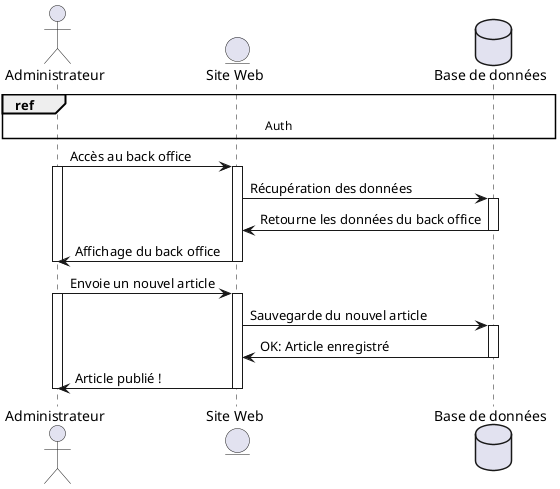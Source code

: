 @startuml
'https://plantuml.com/sequence-diagram

actor Administrateur as a
entity "Site Web" as www
database "Base de données" as db

ref over a, www, db : Auth

a -> www: Accès au back office
    activate a
    activate www
www -> db: Récupération des données
    activate db
www <- db: Retourne les données du back office
    deactivate db
a <- www: Affichage du back office
    deactivate a
    deactivate www
a -> www: Envoie un nouvel article
    activate a
    activate www
www -> db: Sauvegarde du nouvel article
    activate db
www <- db: OK: Article enregistré
    deactivate db
a <- www: Article publié !
    deactivate www
    deactivate a


@enduml